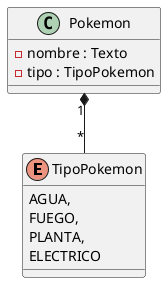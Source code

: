 @startuml pokedex

enum TipoPokemon{

    AGUA,
    FUEGO,
    PLANTA,
    ELECTRICO
}
    

class Pokemon{

    -nombre : Texto
    -tipo : TipoPokemon

}

Pokemon "1" *--"*" TipoPokemon

@enduml